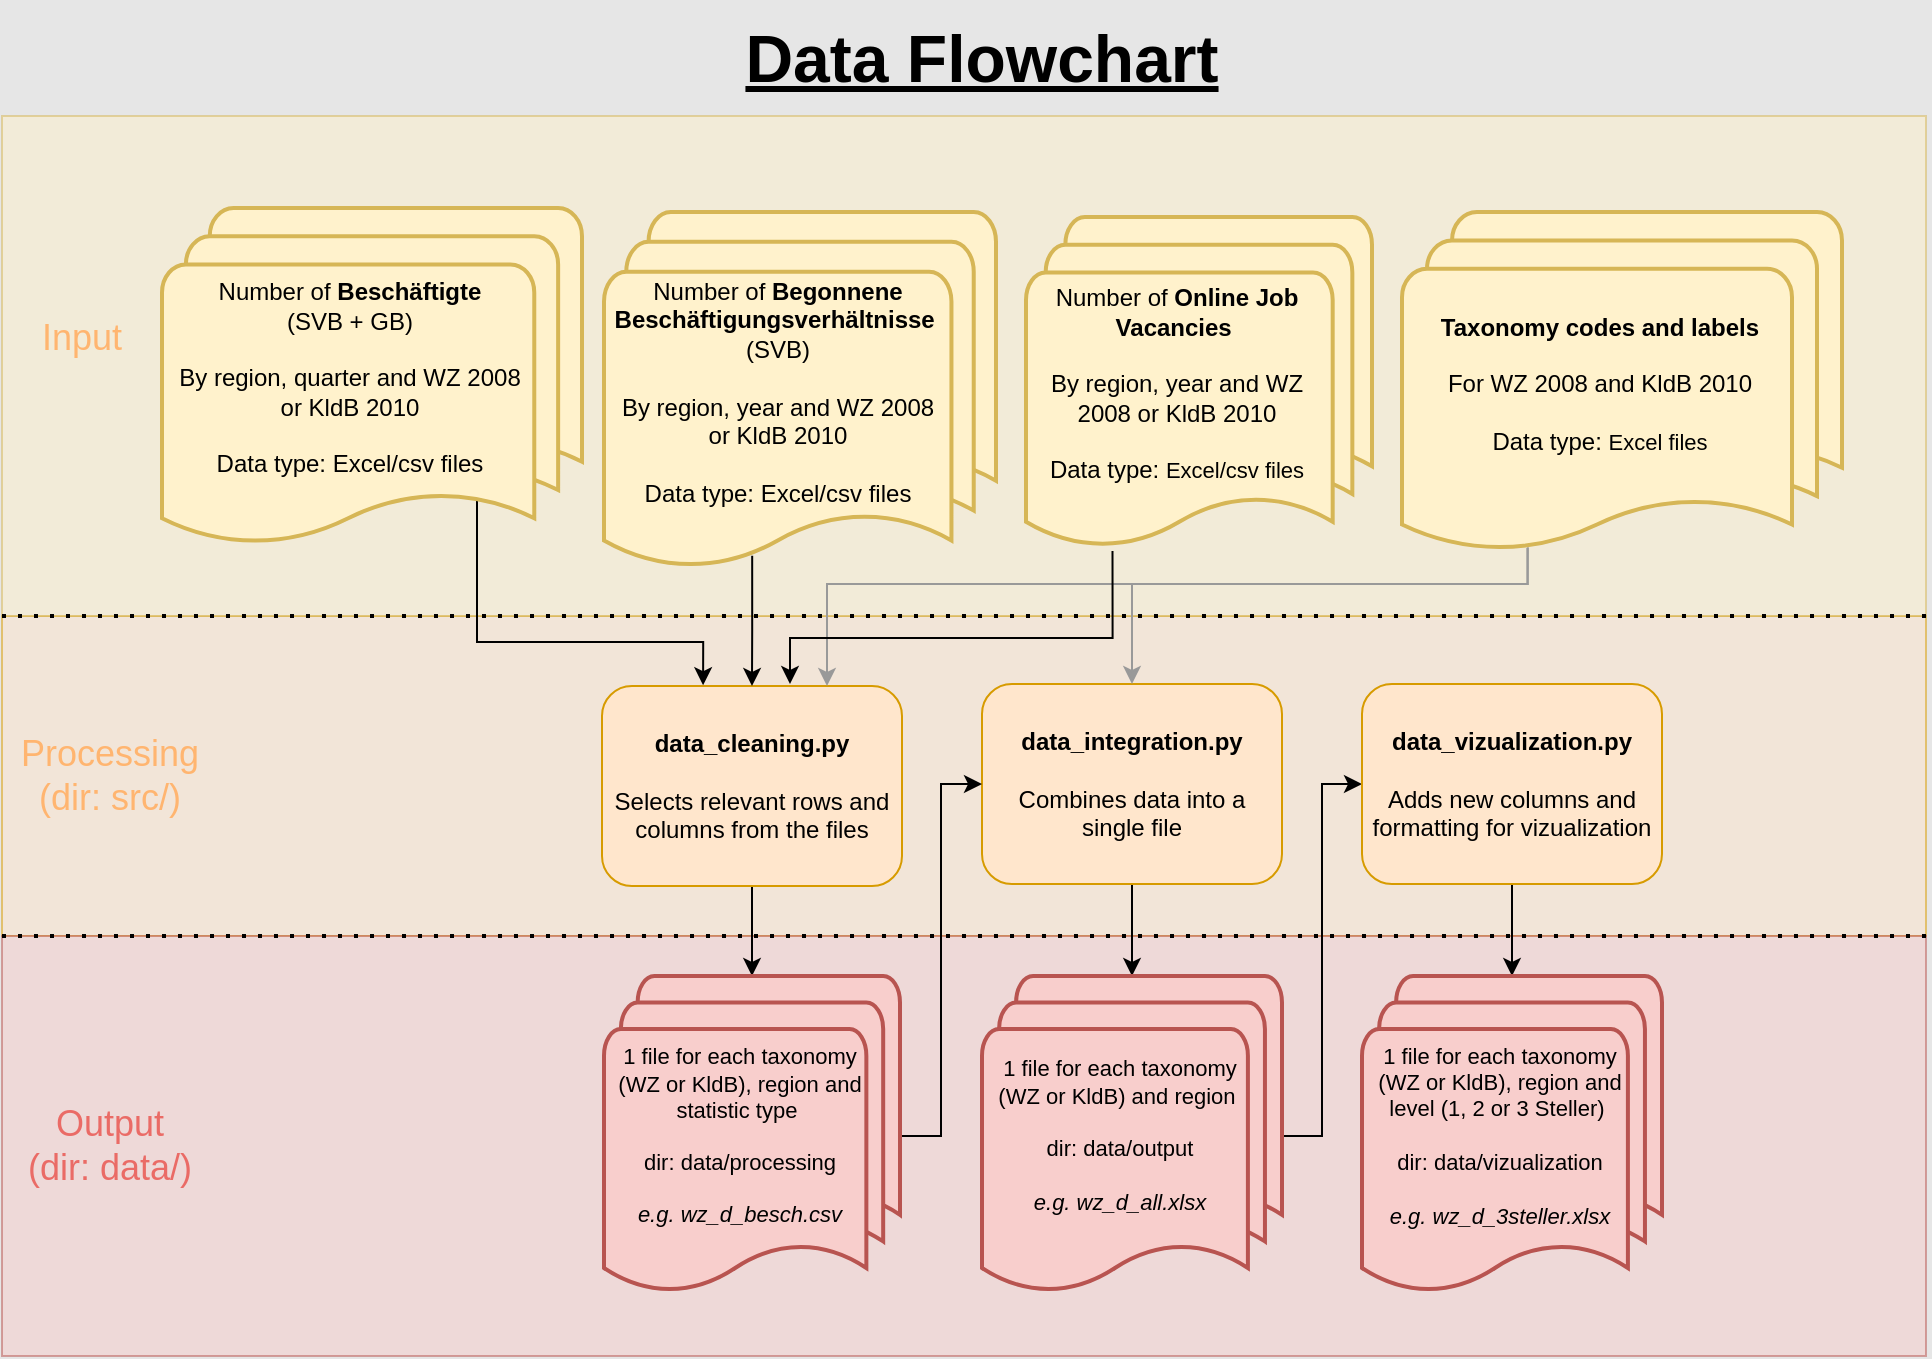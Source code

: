 <mxfile version="14.8.3" type="device"><diagram id="2Fbmh3dzQ6a9wK9uzqdN" name="Page-1"><mxGraphModel dx="1185" dy="635" grid="0" gridSize="10" guides="1" tooltips="1" connect="1" arrows="1" fold="1" page="1" pageScale="1" pageWidth="980" pageHeight="700" background="#E6E6E6" math="0" shadow="0"><root><mxCell id="0"/><mxCell id="1" parent="0"/><mxCell id="052yC9fmIK-efm5ine1U-14" value="" style="rounded=0;whiteSpace=wrap;html=1;fillColor=#ffe6cc;strokeColor=#d79b00;opacity=50;" parent="1" vertex="1"><mxGeometry x="7" y="326" width="962" height="160" as="geometry"/></mxCell><mxCell id="052yC9fmIK-efm5ine1U-13" value="" style="rounded=0;whiteSpace=wrap;html=1;fillColor=#fff2cc;strokeColor=#d6b656;opacity=50;" parent="1" vertex="1"><mxGeometry x="7" y="76" width="962" height="250" as="geometry"/></mxCell><mxCell id="052yC9fmIK-efm5ine1U-8" value="" style="rounded=0;whiteSpace=wrap;html=1;fillColor=#f8cecc;strokeColor=#b85450;opacity=50;" parent="1" vertex="1"><mxGeometry x="7" y="486" width="962" height="210" as="geometry"/></mxCell><mxCell id="BbXxRjxtabDz1jMFyjrs-1" style="edgeStyle=orthogonalEdgeStyle;rounded=0;orthogonalLoop=1;jettySize=auto;html=1;exitX=0.75;exitY=0.859;exitDx=0;exitDy=0;entryX=0.337;entryY=-0.004;entryDx=0;entryDy=0;entryPerimeter=0;exitPerimeter=0;" parent="1" source="EpXPonfYgr7K5e_OWmGI-1" target="EpXPonfYgr7K5e_OWmGI-4" edge="1"><mxGeometry relative="1" as="geometry"><Array as="points"><mxPoint x="245" y="339"/><mxPoint x="358" y="339"/></Array></mxGeometry></mxCell><mxCell id="EpXPonfYgr7K5e_OWmGI-1" value="&lt;font style=&quot;font-size: 12px&quot;&gt;Number of&amp;nbsp;&lt;b&gt;Beschäftigte &lt;br&gt;&lt;/b&gt;(SVB + GB) &lt;br&gt;&lt;br&gt;By region, quarter and WZ 2008&lt;br&gt;or KldB 2010&lt;br&gt;&lt;br&gt;Data type: Excel/csv files&lt;br&gt;&lt;/font&gt;" style="strokeWidth=2;shape=mxgraph.flowchart.multi-document;fillColor=#fff2cc;strokeColor=#d6b656;align=center;whiteSpace=wrap;html=1;spacingRight=22;" parent="1" vertex="1"><mxGeometry x="87" y="122" width="210" height="170" as="geometry"/></mxCell><mxCell id="EpXPonfYgr7K5e_OWmGI-239" value="" style="edgeStyle=orthogonalEdgeStyle;rounded=0;orthogonalLoop=1;jettySize=auto;html=1;entryX=0.5;entryY=0;entryDx=0;entryDy=0;" parent="1" source="EpXPonfYgr7K5e_OWmGI-4" target="EpXPonfYgr7K5e_OWmGI-241" edge="1"><mxGeometry relative="1" as="geometry"><mxPoint x="382.057" y="486" as="targetPoint"/><Array as="points"><mxPoint x="382" y="486"/></Array></mxGeometry></mxCell><mxCell id="EpXPonfYgr7K5e_OWmGI-4" value="&lt;span style=&quot;line-height: 120%&quot;&gt;&lt;b&gt;data_cleaning.py&lt;br&gt;&lt;/b&gt;&lt;br&gt;Selects relevant rows and columns from the files&lt;br&gt;&lt;/span&gt;" style="rounded=1;whiteSpace=wrap;html=1;fillColor=#ffe6cc;strokeColor=#d79b00;" parent="1" vertex="1"><mxGeometry x="307" y="361" width="150" height="100" as="geometry"/></mxCell><mxCell id="052yC9fmIK-efm5ine1U-2" value="" style="edgeStyle=orthogonalEdgeStyle;rounded=0;orthogonalLoop=1;jettySize=auto;html=1;" parent="1" source="EpXPonfYgr7K5e_OWmGI-227" target="052yC9fmIK-efm5ine1U-1" edge="1"><mxGeometry relative="1" as="geometry"/></mxCell><mxCell id="EpXPonfYgr7K5e_OWmGI-227" value="&lt;span&gt;&lt;b&gt;data_integration.py&lt;br&gt;&lt;/b&gt;&lt;br&gt;Combines data into a single file&lt;br&gt;&lt;/span&gt;" style="rounded=1;whiteSpace=wrap;html=1;fillColor=#ffe6cc;strokeColor=#d79b00;" parent="1" vertex="1"><mxGeometry x="497" y="360" width="150" height="100" as="geometry"/></mxCell><mxCell id="EpXPonfYgr7K5e_OWmGI-240" style="edgeStyle=orthogonalEdgeStyle;rounded=0;orthogonalLoop=1;jettySize=auto;html=1;exitX=1;exitY=0.5;exitDx=0;exitDy=0;entryX=0;entryY=0.5;entryDx=0;entryDy=0;exitPerimeter=0;" parent="1" source="EpXPonfYgr7K5e_OWmGI-241" target="EpXPonfYgr7K5e_OWmGI-227" edge="1"><mxGeometry relative="1" as="geometry"><mxPoint x="448.25" y="531" as="sourcePoint"/></mxGeometry></mxCell><mxCell id="EpXPonfYgr7K5e_OWmGI-241" value="&lt;div style=&quot;font-size: 11px&quot;&gt;&lt;div&gt;&lt;font style=&quot;font-size: 11px&quot;&gt;1 file for each&amp;nbsp;taxonomy (WZ or KldB),&amp;nbsp;region and statistic type&amp;nbsp;&lt;/font&gt;&lt;/div&gt;&lt;div&gt;&lt;font style=&quot;font-size: 11px&quot;&gt;&lt;br&gt;&lt;/font&gt;&lt;/div&gt;&lt;div&gt;&lt;font style=&quot;font-size: 11px&quot;&gt;dir: data/processing&lt;/font&gt;&lt;/div&gt;&lt;/div&gt;&lt;div style=&quot;font-size: 11px&quot;&gt;&lt;font style=&quot;font-size: 11px&quot;&gt;&lt;br&gt;&lt;/font&gt;&lt;/div&gt;&lt;div style=&quot;font-size: 11px&quot;&gt;&lt;font style=&quot;font-size: 11px&quot;&gt;&lt;i&gt;e.g. wz_d_besch.csv&lt;/i&gt;&lt;/font&gt;&lt;/div&gt;" style="strokeWidth=2;html=1;shape=mxgraph.flowchart.multi-document;whiteSpace=wrap;fillColor=#f8cecc;strokeColor=#b85450;spacingRight=12;" parent="1" vertex="1"><mxGeometry x="308" y="506" width="148" height="160" as="geometry"/></mxCell><mxCell id="i8aVuJTseBQXn3NbaUy5-3" style="edgeStyle=orthogonalEdgeStyle;rounded=0;orthogonalLoop=1;jettySize=auto;html=1;exitX=1;exitY=0.5;exitDx=0;exitDy=0;exitPerimeter=0;entryX=0;entryY=0.5;entryDx=0;entryDy=0;" edge="1" parent="1" source="052yC9fmIK-efm5ine1U-1" target="i8aVuJTseBQXn3NbaUy5-1"><mxGeometry relative="1" as="geometry"/></mxCell><mxCell id="052yC9fmIK-efm5ine1U-1" value="&lt;div style=&quot;font-size: 11px&quot;&gt;&lt;div&gt;&lt;font style=&quot;font-size: 11px&quot;&gt;1 file for each&amp;nbsp;taxonomy (WZ or KldB) and region&amp;nbsp;&lt;/font&gt;&lt;/div&gt;&lt;/div&gt;&lt;div style=&quot;font-size: 11px&quot;&gt;&lt;font style=&quot;font-size: 11px&quot;&gt;&lt;br&gt;&lt;/font&gt;&lt;/div&gt;&lt;div style=&quot;font-size: 11px&quot;&gt;&lt;font style=&quot;font-size: 11px&quot;&gt;dir: data/output&lt;/font&gt;&lt;/div&gt;&lt;div style=&quot;font-size: 11px&quot;&gt;&lt;font style=&quot;font-size: 11px&quot;&gt;&lt;br&gt;&lt;/font&gt;&lt;/div&gt;&lt;i style=&quot;font-size: 11px&quot;&gt;&lt;font style=&quot;font-size: 11px&quot;&gt;e.g. wz_d_all.xlsx&lt;/font&gt;&lt;/i&gt;" style="strokeWidth=2;html=1;shape=mxgraph.flowchart.multi-document;whiteSpace=wrap;fillColor=#f8cecc;strokeColor=#b85450;spacingRight=12;" parent="1" vertex="1"><mxGeometry x="497" y="506" width="150" height="160" as="geometry"/></mxCell><mxCell id="052yC9fmIK-efm5ine1U-11" value="&lt;font style=&quot;font-size: 18px&quot; color=&quot;#ea6b66&quot;&gt;Output&lt;br&gt;(dir: data/)&lt;br&gt;&lt;/font&gt;" style="text;html=1;strokeColor=none;fillColor=none;align=center;verticalAlign=middle;whiteSpace=wrap;rounded=0;opacity=50;" parent="1" vertex="1"><mxGeometry x="13" y="561.5" width="96" height="59" as="geometry"/></mxCell><mxCell id="052yC9fmIK-efm5ine1U-12" value="&lt;font color=&quot;#ffb570&quot; style=&quot;font-size: 18px&quot;&gt;Input&lt;/font&gt;" style="text;html=1;strokeColor=none;fillColor=none;align=center;verticalAlign=middle;whiteSpace=wrap;rounded=0;opacity=50;" parent="1" vertex="1"><mxGeometry x="27" y="177.25" width="40" height="20" as="geometry"/></mxCell><mxCell id="052yC9fmIK-efm5ine1U-15" value="&lt;font style=&quot;font-size: 18px&quot; color=&quot;#ffb570&quot;&gt;Processing&lt;br&gt;(dir: src/)&lt;br&gt;&lt;/font&gt;" style="text;html=1;strokeColor=none;fillColor=none;align=center;verticalAlign=middle;whiteSpace=wrap;rounded=0;opacity=50;" parent="1" vertex="1"><mxGeometry x="7" y="379" width="108" height="54" as="geometry"/></mxCell><mxCell id="052yC9fmIK-efm5ine1U-20" value="" style="endArrow=none;dashed=1;html=1;dashPattern=1 3;strokeWidth=2;exitX=0;exitY=1;exitDx=0;exitDy=0;entryX=1;entryY=1;entryDx=0;entryDy=0;" parent="1" source="052yC9fmIK-efm5ine1U-13" target="052yC9fmIK-efm5ine1U-13" edge="1"><mxGeometry width="50" height="50" relative="1" as="geometry"><mxPoint x="16.0" y="326" as="sourcePoint"/><mxPoint x="959" y="326" as="targetPoint"/></mxGeometry></mxCell><mxCell id="052yC9fmIK-efm5ine1U-21" value="" style="endArrow=none;dashed=1;html=1;dashPattern=1 3;strokeWidth=2;exitX=0;exitY=0;exitDx=0;exitDy=0;entryX=1;entryY=0;entryDx=0;entryDy=0;" parent="1" source="052yC9fmIK-efm5ine1U-8" target="052yC9fmIK-efm5ine1U-8" edge="1"><mxGeometry width="50" height="50" relative="1" as="geometry"><mxPoint x="16.0" y="476" as="sourcePoint"/><mxPoint x="1157" y="476" as="targetPoint"/></mxGeometry></mxCell><mxCell id="a30mfSOap0yu44KEf7Zf-4" style="edgeStyle=orthogonalEdgeStyle;rounded=0;orthogonalLoop=1;jettySize=auto;html=1;exitX=0.285;exitY=0.981;exitDx=0;exitDy=0;exitPerimeter=0;entryX=0.5;entryY=0;entryDx=0;entryDy=0;strokeColor=#999999;" parent="1" source="052yC9fmIK-efm5ine1U-24" target="EpXPonfYgr7K5e_OWmGI-227" edge="1"><mxGeometry relative="1" as="geometry"><Array as="points"><mxPoint x="770" y="310"/><mxPoint x="572" y="310"/></Array></mxGeometry></mxCell><mxCell id="a30mfSOap0yu44KEf7Zf-5" style="edgeStyle=orthogonalEdgeStyle;rounded=0;orthogonalLoop=1;jettySize=auto;html=1;exitX=0.286;exitY=0.979;exitDx=0;exitDy=0;exitPerimeter=0;entryX=0.75;entryY=0;entryDx=0;entryDy=0;strokeColor=#999999;" parent="1" source="052yC9fmIK-efm5ine1U-24" target="EpXPonfYgr7K5e_OWmGI-4" edge="1"><mxGeometry relative="1" as="geometry"><Array as="points"><mxPoint x="770" y="310"/><mxPoint x="419" y="310"/></Array></mxGeometry></mxCell><mxCell id="052yC9fmIK-efm5ine1U-24" value="&lt;b&gt;Taxonomy codes and labels &lt;/b&gt;&lt;br&gt;&lt;br&gt;For&amp;nbsp;WZ 2008 and&amp;nbsp;KldB 2010&lt;br&gt;&lt;br&gt;Data type:&amp;nbsp;&lt;span style=&quot;font-size: 11px&quot;&gt;Excel files&lt;/span&gt;" style="strokeWidth=2;shape=mxgraph.flowchart.multi-document;fillColor=#fff2cc;strokeColor=#d6b656;align=center;whiteSpace=wrap;html=1;spacingRight=22;" parent="1" vertex="1"><mxGeometry x="707" y="124" width="220" height="171.25" as="geometry"/></mxCell><mxCell id="c3_23JfMglLmGF74RIBP-11" value="&lt;b style=&quot;font-size: 26px&quot;&gt;&lt;u style=&quot;font-size: 33px&quot;&gt;Data Flowchart&lt;/u&gt;&lt;br&gt;&lt;/b&gt;" style="text;html=1;strokeColor=none;fillColor=none;align=center;verticalAlign=middle;whiteSpace=wrap;rounded=0;fontSize=22;" parent="1" vertex="1"><mxGeometry x="157" y="18" width="680" height="58" as="geometry"/></mxCell><mxCell id="0yOHyM0l9AIUvnSXFm8T-1" value="" style="edgeStyle=orthogonalEdgeStyle;rounded=0;orthogonalLoop=1;jettySize=auto;html=1;exitX=0.378;exitY=0.955;exitDx=0;exitDy=0;exitPerimeter=0;" parent="1" source="c3_23JfMglLmGF74RIBP-14" target="EpXPonfYgr7K5e_OWmGI-4" edge="1"><mxGeometry relative="1" as="geometry"><Array as="points"/></mxGeometry></mxCell><mxCell id="c3_23JfMglLmGF74RIBP-14" value="&lt;font style=&quot;font-size: 12px&quot;&gt;&lt;span&gt;Number of&amp;nbsp;&lt;/span&gt;&lt;b&gt;Begonnene Beschäftigungsverhältnisse&lt;/b&gt;&lt;span&gt;&amp;nbsp;&lt;br&gt;(SVB) &lt;br&gt;&lt;br&gt;By region, year and &lt;/span&gt;&lt;span&gt;WZ 2008&lt;/span&gt;&lt;span&gt;&lt;br&gt;&lt;/span&gt;&lt;font style=&quot;font-size: 12px&quot;&gt;&lt;div&gt;or KldB 2010&lt;br&gt;&lt;/div&gt;&lt;div&gt;&lt;br&gt;&lt;/div&gt;Data type&lt;span&gt;: Excel/csv files&lt;/span&gt;&lt;br&gt;&lt;/font&gt;&lt;/font&gt;" style="strokeWidth=2;shape=mxgraph.flowchart.multi-document;fillColor=#fff2cc;strokeColor=#d6b656;align=center;whiteSpace=wrap;html=1;spacingRight=22;" parent="1" vertex="1"><mxGeometry x="308" y="124" width="196" height="180" as="geometry"/></mxCell><mxCell id="a30mfSOap0yu44KEf7Zf-3" style="edgeStyle=orthogonalEdgeStyle;rounded=0;orthogonalLoop=1;jettySize=auto;html=1;exitX=0.25;exitY=1;exitDx=0;exitDy=0;" parent="1" source="a30mfSOap0yu44KEf7Zf-1" edge="1"><mxGeometry relative="1" as="geometry"><mxPoint x="401" y="360" as="targetPoint"/><Array as="points"><mxPoint x="562" y="337"/><mxPoint x="401" y="337"/></Array></mxGeometry></mxCell><mxCell id="a30mfSOap0yu44KEf7Zf-1" value="Number of &lt;b&gt;Online Job Vacancies&amp;nbsp;&lt;br&gt;&lt;/b&gt;&lt;br&gt;By region, year and WZ 2008 or&amp;nbsp;KldB 2010&lt;br&gt;&lt;br&gt;Data type:&amp;nbsp;&lt;span style=&quot;font-size: 11px&quot;&gt;Excel/csv files&lt;/span&gt;" style="strokeWidth=2;shape=mxgraph.flowchart.multi-document;fillColor=#fff2cc;strokeColor=#d6b656;align=center;whiteSpace=wrap;html=1;spacingRight=22;" parent="1" vertex="1"><mxGeometry x="519" y="126.5" width="173" height="167" as="geometry"/></mxCell><mxCell id="i8aVuJTseBQXn3NbaUy5-6" value="" style="edgeStyle=orthogonalEdgeStyle;rounded=0;orthogonalLoop=1;jettySize=auto;html=1;" edge="1" parent="1" source="i8aVuJTseBQXn3NbaUy5-1" target="i8aVuJTseBQXn3NbaUy5-5"><mxGeometry relative="1" as="geometry"/></mxCell><mxCell id="i8aVuJTseBQXn3NbaUy5-1" value="&lt;span&gt;&lt;b&gt;data_vizualization.py&lt;br&gt;&lt;/b&gt;&lt;br&gt;Adds new columns and formatting for vizualization&lt;br&gt;&lt;/span&gt;" style="rounded=1;whiteSpace=wrap;html=1;fillColor=#ffe6cc;strokeColor=#d79b00;" vertex="1" parent="1"><mxGeometry x="687" y="360" width="150" height="100" as="geometry"/></mxCell><mxCell id="i8aVuJTseBQXn3NbaUy5-5" value="&lt;div style=&quot;font-size: 11px&quot;&gt;&lt;div&gt;&lt;font style=&quot;font-size: 11px&quot;&gt;1 file for each&amp;nbsp;taxonomy (WZ or KldB), region and level (1, 2 or 3 Steller)&amp;nbsp;&lt;/font&gt;&lt;/div&gt;&lt;/div&gt;&lt;div style=&quot;font-size: 11px&quot;&gt;&lt;font style=&quot;font-size: 11px&quot;&gt;&lt;br&gt;&lt;/font&gt;&lt;/div&gt;&lt;div style=&quot;font-size: 11px&quot;&gt;&lt;font style=&quot;font-size: 11px&quot;&gt;dir: data/vizualization&lt;/font&gt;&lt;/div&gt;&lt;div style=&quot;font-size: 11px&quot;&gt;&lt;font style=&quot;font-size: 11px&quot;&gt;&lt;br&gt;&lt;/font&gt;&lt;/div&gt;&lt;i style=&quot;font-size: 11px&quot;&gt;&lt;font style=&quot;font-size: 11px&quot;&gt;e.g. wz_d_3steller.xlsx&lt;/font&gt;&lt;/i&gt;" style="strokeWidth=2;html=1;shape=mxgraph.flowchart.multi-document;whiteSpace=wrap;fillColor=#f8cecc;strokeColor=#b85450;spacingRight=12;" vertex="1" parent="1"><mxGeometry x="687" y="506" width="150" height="160" as="geometry"/></mxCell></root></mxGraphModel></diagram></mxfile>